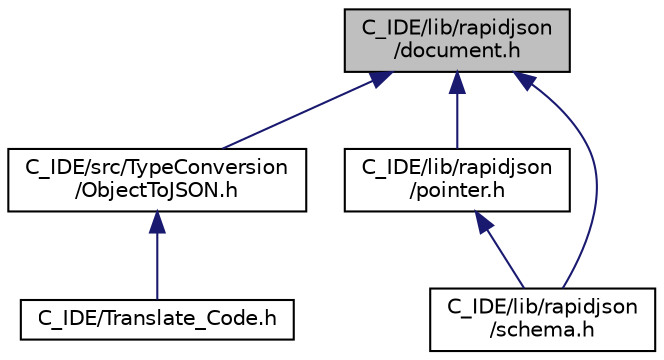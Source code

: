 digraph "C_IDE/lib/rapidjson/document.h"
{
 // LATEX_PDF_SIZE
  edge [fontname="Helvetica",fontsize="10",labelfontname="Helvetica",labelfontsize="10"];
  node [fontname="Helvetica",fontsize="10",shape=record];
  Node1 [label="C_IDE/lib/rapidjson\l/document.h",height=0.2,width=0.4,color="black", fillcolor="grey75", style="filled", fontcolor="black",tooltip=" "];
  Node1 -> Node2 [dir="back",color="midnightblue",fontsize="10",style="solid",fontname="Helvetica"];
  Node2 [label="C_IDE/src/TypeConversion\l/ObjectToJSON.h",height=0.2,width=0.4,color="black", fillcolor="white", style="filled",URL="$_object_to_j_s_o_n_8h_source.html",tooltip=" "];
  Node2 -> Node3 [dir="back",color="midnightblue",fontsize="10",style="solid",fontname="Helvetica"];
  Node3 [label="C_IDE/Translate_Code.h",height=0.2,width=0.4,color="black", fillcolor="white", style="filled",URL="$_translate___code_8h_source.html",tooltip=" "];
  Node1 -> Node4 [dir="back",color="midnightblue",fontsize="10",style="solid",fontname="Helvetica"];
  Node4 [label="C_IDE/lib/rapidjson\l/pointer.h",height=0.2,width=0.4,color="black", fillcolor="white", style="filled",URL="$pointer_8h_source.html",tooltip=" "];
  Node4 -> Node5 [dir="back",color="midnightblue",fontsize="10",style="solid",fontname="Helvetica"];
  Node5 [label="C_IDE/lib/rapidjson\l/schema.h",height=0.2,width=0.4,color="black", fillcolor="white", style="filled",URL="$schema_8h_source.html",tooltip=" "];
  Node1 -> Node5 [dir="back",color="midnightblue",fontsize="10",style="solid",fontname="Helvetica"];
}
